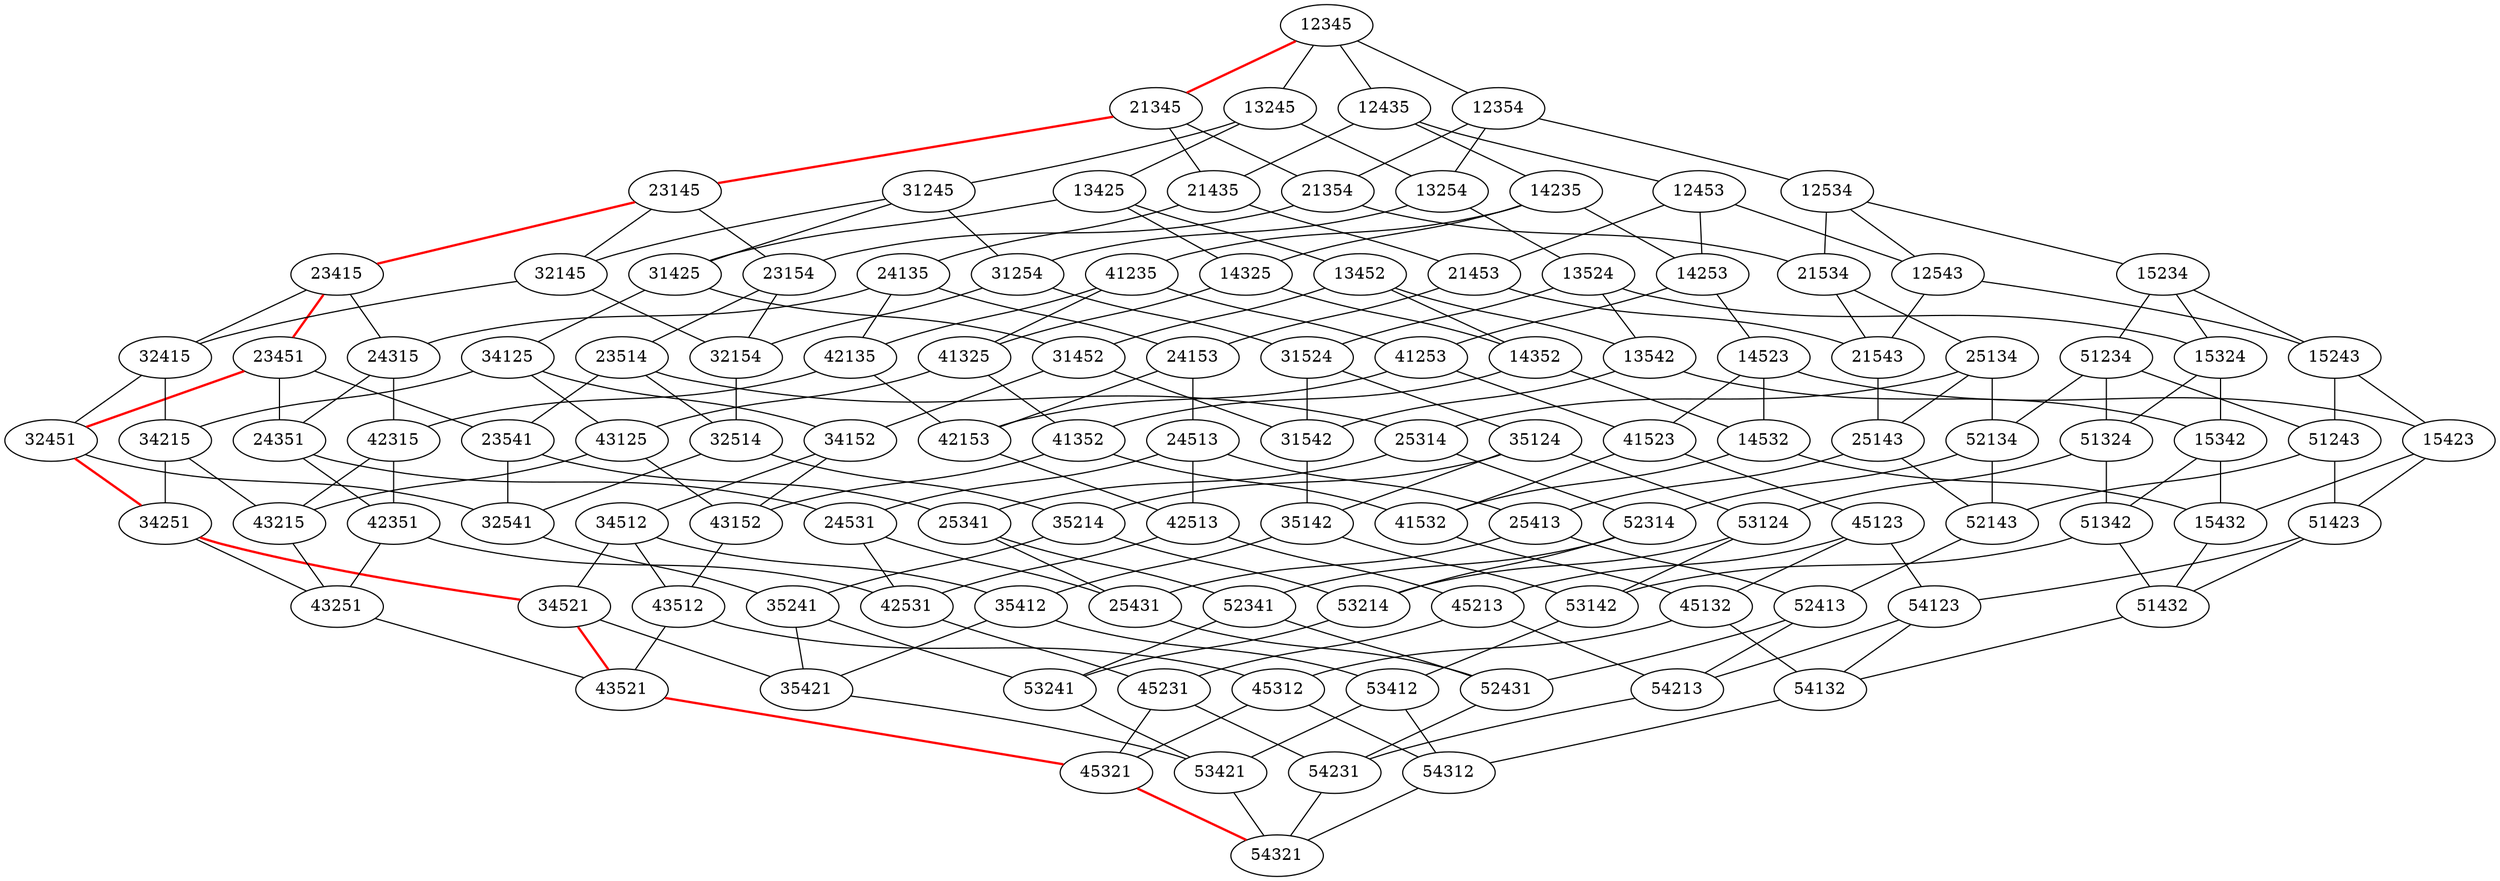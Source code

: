 strict graph A { 
overlap="compress"
size="30,30"
"12345"--"21345"[color="red" style="bold" len="4.6"]
"21345"--"23145"[color="red" style="bold" len="4.6"]
"23145"--"23415"[color="red" style="bold" len="4.6"]
"23415"--"23451"[color="red" style="bold" len="4.6"]
"23451"--"32451"[color="red" style="bold" len="4.6"]
"32451"--"34251"[color="red" style="bold" len="4.6"]
"34251"--"34521"[color="red" style="bold" len="4.6"]
"34521"--"43521"[color="red" style="bold" len="4.6"]
"43521"--"45321"[color="red" style="bold" len="4.6"]
"45321"--"54321"[color="red" style="bold" len="4.6"]
"12345" -- "21345"[len="4.6"]
"12345" -- "13245"[len="4.6"]
"12345" -- "12435"[len="4.6"]
"12345" -- "12354"[len="4.6"]
"12354" -- "21354"[len="4.6"]
"12354" -- "13254"[len="4.6"]
"12354" -- "12534"[len="4.6"]
"12354" -- "12345"[len="4.6"]
"12435" -- "21435"[len="4.6"]
"12435" -- "14235"[len="4.6"]
"12435" -- "12345"[len="4.6"]
"12435" -- "12453"[len="4.6"]
"12453" -- "21453"[len="4.6"]
"12453" -- "14253"[len="4.6"]
"12453" -- "12543"[len="4.6"]
"12453" -- "12435"[len="4.6"]
"12534" -- "21534"[len="4.6"]
"12534" -- "15234"[len="4.6"]
"12534" -- "12354"[len="4.6"]
"12534" -- "12543"[len="4.6"]
"12543" -- "21543"[len="4.6"]
"12543" -- "15243"[len="4.6"]
"12543" -- "12453"[len="4.6"]
"12543" -- "12534"[len="4.6"]
"13245" -- "31245"[len="4.6"]
"13245" -- "12345"[len="4.6"]
"13245" -- "13425"[len="4.6"]
"13245" -- "13254"[len="4.6"]
"13254" -- "31254"[len="4.6"]
"13254" -- "12354"[len="4.6"]
"13254" -- "13524"[len="4.6"]
"13254" -- "13245"[len="4.6"]
"13425" -- "31425"[len="4.6"]
"13425" -- "14325"[len="4.6"]
"13425" -- "13245"[len="4.6"]
"13425" -- "13452"[len="4.6"]
"13452" -- "31452"[len="4.6"]
"13452" -- "14352"[len="4.6"]
"13452" -- "13542"[len="4.6"]
"13452" -- "13425"[len="4.6"]
"13524" -- "31524"[len="4.6"]
"13524" -- "15324"[len="4.6"]
"13524" -- "13254"[len="4.6"]
"13524" -- "13542"[len="4.6"]
"13542" -- "31542"[len="4.6"]
"13542" -- "15342"[len="4.6"]
"13542" -- "13452"[len="4.6"]
"13542" -- "13524"[len="4.6"]
"14235" -- "41235"[len="4.6"]
"14235" -- "12435"[len="4.6"]
"14235" -- "14325"[len="4.6"]
"14235" -- "14253"[len="4.6"]
"14253" -- "41253"[len="4.6"]
"14253" -- "12453"[len="4.6"]
"14253" -- "14523"[len="4.6"]
"14253" -- "14235"[len="4.6"]
"14325" -- "41325"[len="4.6"]
"14325" -- "13425"[len="4.6"]
"14325" -- "14235"[len="4.6"]
"14325" -- "14352"[len="4.6"]
"14352" -- "41352"[len="4.6"]
"14352" -- "13452"[len="4.6"]
"14352" -- "14532"[len="4.6"]
"14352" -- "14325"[len="4.6"]
"14523" -- "41523"[len="4.6"]
"14523" -- "15423"[len="4.6"]
"14523" -- "14253"[len="4.6"]
"14523" -- "14532"[len="4.6"]
"14532" -- "41532"[len="4.6"]
"14532" -- "15432"[len="4.6"]
"14532" -- "14352"[len="4.6"]
"14532" -- "14523"[len="4.6"]
"15234" -- "51234"[len="4.6"]
"15234" -- "12534"[len="4.6"]
"15234" -- "15324"[len="4.6"]
"15234" -- "15243"[len="4.6"]
"15243" -- "51243"[len="4.6"]
"15243" -- "12543"[len="4.6"]
"15243" -- "15423"[len="4.6"]
"15243" -- "15234"[len="4.6"]
"15324" -- "51324"[len="4.6"]
"15324" -- "13524"[len="4.6"]
"15324" -- "15234"[len="4.6"]
"15324" -- "15342"[len="4.6"]
"15342" -- "51342"[len="4.6"]
"15342" -- "13542"[len="4.6"]
"15342" -- "15432"[len="4.6"]
"15342" -- "15324"[len="4.6"]
"15423" -- "51423"[len="4.6"]
"15423" -- "14523"[len="4.6"]
"15423" -- "15243"[len="4.6"]
"15423" -- "15432"[len="4.6"]
"15432" -- "51432"[len="4.6"]
"15432" -- "14532"[len="4.6"]
"15432" -- "15342"[len="4.6"]
"15432" -- "15423"[len="4.6"]
"21345" -- "12345"[len="4.6"]
"21345" -- "23145"[len="4.6"]
"21345" -- "21435"[len="4.6"]
"21345" -- "21354"[len="4.6"]
"21354" -- "12354"[len="4.6"]
"21354" -- "23154"[len="4.6"]
"21354" -- "21534"[len="4.6"]
"21354" -- "21345"[len="4.6"]
"21435" -- "12435"[len="4.6"]
"21435" -- "24135"[len="4.6"]
"21435" -- "21345"[len="4.6"]
"21435" -- "21453"[len="4.6"]
"21453" -- "12453"[len="4.6"]
"21453" -- "24153"[len="4.6"]
"21453" -- "21543"[len="4.6"]
"21453" -- "21435"[len="4.6"]
"21534" -- "12534"[len="4.6"]
"21534" -- "25134"[len="4.6"]
"21534" -- "21354"[len="4.6"]
"21534" -- "21543"[len="4.6"]
"21543" -- "12543"[len="4.6"]
"21543" -- "25143"[len="4.6"]
"21543" -- "21453"[len="4.6"]
"21543" -- "21534"[len="4.6"]
"23145" -- "32145"[len="4.6"]
"23145" -- "21345"[len="4.6"]
"23145" -- "23415"[len="4.6"]
"23145" -- "23154"[len="4.6"]
"23154" -- "32154"[len="4.6"]
"23154" -- "21354"[len="4.6"]
"23154" -- "23514"[len="4.6"]
"23154" -- "23145"[len="4.6"]
"23415" -- "32415"[len="4.6"]
"23415" -- "24315"[len="4.6"]
"23415" -- "23145"[len="4.6"]
"23415" -- "23451"[len="4.6"]
"23451" -- "32451"[len="4.6"]
"23451" -- "24351"[len="4.6"]
"23451" -- "23541"[len="4.6"]
"23451" -- "23415"[len="4.6"]
"23514" -- "32514"[len="4.6"]
"23514" -- "25314"[len="4.6"]
"23514" -- "23154"[len="4.6"]
"23514" -- "23541"[len="4.6"]
"23541" -- "32541"[len="4.6"]
"23541" -- "25341"[len="4.6"]
"23541" -- "23451"[len="4.6"]
"23541" -- "23514"[len="4.6"]
"24135" -- "42135"[len="4.6"]
"24135" -- "21435"[len="4.6"]
"24135" -- "24315"[len="4.6"]
"24135" -- "24153"[len="4.6"]
"24153" -- "42153"[len="4.6"]
"24153" -- "21453"[len="4.6"]
"24153" -- "24513"[len="4.6"]
"24153" -- "24135"[len="4.6"]
"24315" -- "42315"[len="4.6"]
"24315" -- "23415"[len="4.6"]
"24315" -- "24135"[len="4.6"]
"24315" -- "24351"[len="4.6"]
"24351" -- "42351"[len="4.6"]
"24351" -- "23451"[len="4.6"]
"24351" -- "24531"[len="4.6"]
"24351" -- "24315"[len="4.6"]
"24513" -- "42513"[len="4.6"]
"24513" -- "25413"[len="4.6"]
"24513" -- "24153"[len="4.6"]
"24513" -- "24531"[len="4.6"]
"24531" -- "42531"[len="4.6"]
"24531" -- "25431"[len="4.6"]
"24531" -- "24351"[len="4.6"]
"24531" -- "24513"[len="4.6"]
"25134" -- "52134"[len="4.6"]
"25134" -- "21534"[len="4.6"]
"25134" -- "25314"[len="4.6"]
"25134" -- "25143"[len="4.6"]
"25143" -- "52143"[len="4.6"]
"25143" -- "21543"[len="4.6"]
"25143" -- "25413"[len="4.6"]
"25143" -- "25134"[len="4.6"]
"25314" -- "52314"[len="4.6"]
"25314" -- "23514"[len="4.6"]
"25314" -- "25134"[len="4.6"]
"25314" -- "25341"[len="4.6"]
"25341" -- "52341"[len="4.6"]
"25341" -- "23541"[len="4.6"]
"25341" -- "25431"[len="4.6"]
"25341" -- "25314"[len="4.6"]
"25413" -- "52413"[len="4.6"]
"25413" -- "24513"[len="4.6"]
"25413" -- "25143"[len="4.6"]
"25413" -- "25431"[len="4.6"]
"25431" -- "52431"[len="4.6"]
"25431" -- "24531"[len="4.6"]
"25431" -- "25341"[len="4.6"]
"25431" -- "25413"[len="4.6"]
"31245" -- "13245"[len="4.6"]
"31245" -- "32145"[len="4.6"]
"31245" -- "31425"[len="4.6"]
"31245" -- "31254"[len="4.6"]
"31254" -- "13254"[len="4.6"]
"31254" -- "32154"[len="4.6"]
"31254" -- "31524"[len="4.6"]
"31254" -- "31245"[len="4.6"]
"31425" -- "13425"[len="4.6"]
"31425" -- "34125"[len="4.6"]
"31425" -- "31245"[len="4.6"]
"31425" -- "31452"[len="4.6"]
"31452" -- "13452"[len="4.6"]
"31452" -- "34152"[len="4.6"]
"31452" -- "31542"[len="4.6"]
"31452" -- "31425"[len="4.6"]
"31524" -- "13524"[len="4.6"]
"31524" -- "35124"[len="4.6"]
"31524" -- "31254"[len="4.6"]
"31524" -- "31542"[len="4.6"]
"31542" -- "13542"[len="4.6"]
"31542" -- "35142"[len="4.6"]
"31542" -- "31452"[len="4.6"]
"31542" -- "31524"[len="4.6"]
"32145" -- "23145"[len="4.6"]
"32145" -- "31245"[len="4.6"]
"32145" -- "32415"[len="4.6"]
"32145" -- "32154"[len="4.6"]
"32154" -- "23154"[len="4.6"]
"32154" -- "31254"[len="4.6"]
"32154" -- "32514"[len="4.6"]
"32154" -- "32145"[len="4.6"]
"32415" -- "23415"[len="4.6"]
"32415" -- "34215"[len="4.6"]
"32415" -- "32145"[len="4.6"]
"32415" -- "32451"[len="4.6"]
"32451" -- "23451"[len="4.6"]
"32451" -- "34251"[len="4.6"]
"32451" -- "32541"[len="4.6"]
"32451" -- "32415"[len="4.6"]
"32514" -- "23514"[len="4.6"]
"32514" -- "35214"[len="4.6"]
"32514" -- "32154"[len="4.6"]
"32514" -- "32541"[len="4.6"]
"32541" -- "23541"[len="4.6"]
"32541" -- "35241"[len="4.6"]
"32541" -- "32451"[len="4.6"]
"32541" -- "32514"[len="4.6"]
"34125" -- "43125"[len="4.6"]
"34125" -- "31425"[len="4.6"]
"34125" -- "34215"[len="4.6"]
"34125" -- "34152"[len="4.6"]
"34152" -- "43152"[len="4.6"]
"34152" -- "31452"[len="4.6"]
"34152" -- "34512"[len="4.6"]
"34152" -- "34125"[len="4.6"]
"34215" -- "43215"[len="4.6"]
"34215" -- "32415"[len="4.6"]
"34215" -- "34125"[len="4.6"]
"34215" -- "34251"[len="4.6"]
"34251" -- "43251"[len="4.6"]
"34251" -- "32451"[len="4.6"]
"34251" -- "34521"[len="4.6"]
"34251" -- "34215"[len="4.6"]
"34512" -- "43512"[len="4.6"]
"34512" -- "35412"[len="4.6"]
"34512" -- "34152"[len="4.6"]
"34512" -- "34521"[len="4.6"]
"34521" -- "43521"[len="4.6"]
"34521" -- "35421"[len="4.6"]
"34521" -- "34251"[len="4.6"]
"34521" -- "34512"[len="4.6"]
"35124" -- "53124"[len="4.6"]
"35124" -- "31524"[len="4.6"]
"35124" -- "35214"[len="4.6"]
"35124" -- "35142"[len="4.6"]
"35142" -- "53142"[len="4.6"]
"35142" -- "31542"[len="4.6"]
"35142" -- "35412"[len="4.6"]
"35142" -- "35124"[len="4.6"]
"35214" -- "53214"[len="4.6"]
"35214" -- "32514"[len="4.6"]
"35214" -- "35124"[len="4.6"]
"35214" -- "35241"[len="4.6"]
"35241" -- "53241"[len="4.6"]
"35241" -- "32541"[len="4.6"]
"35241" -- "35421"[len="4.6"]
"35241" -- "35214"[len="4.6"]
"35412" -- "53412"[len="4.6"]
"35412" -- "34512"[len="4.6"]
"35412" -- "35142"[len="4.6"]
"35412" -- "35421"[len="4.6"]
"35421" -- "53421"[len="4.6"]
"35421" -- "34521"[len="4.6"]
"35421" -- "35241"[len="4.6"]
"35421" -- "35412"[len="4.6"]
"41235" -- "14235"[len="4.6"]
"41235" -- "42135"[len="4.6"]
"41235" -- "41325"[len="4.6"]
"41235" -- "41253"[len="4.6"]
"41253" -- "14253"[len="4.6"]
"41253" -- "42153"[len="4.6"]
"41253" -- "41523"[len="4.6"]
"41253" -- "41235"[len="4.6"]
"41325" -- "14325"[len="4.6"]
"41325" -- "43125"[len="4.6"]
"41325" -- "41235"[len="4.6"]
"41325" -- "41352"[len="4.6"]
"41352" -- "14352"[len="4.6"]
"41352" -- "43152"[len="4.6"]
"41352" -- "41532"[len="4.6"]
"41352" -- "41325"[len="4.6"]
"41523" -- "14523"[len="4.6"]
"41523" -- "45123"[len="4.6"]
"41523" -- "41253"[len="4.6"]
"41523" -- "41532"[len="4.6"]
"41532" -- "14532"[len="4.6"]
"41532" -- "45132"[len="4.6"]
"41532" -- "41352"[len="4.6"]
"41532" -- "41523"[len="4.6"]
"42135" -- "24135"[len="4.6"]
"42135" -- "41235"[len="4.6"]
"42135" -- "42315"[len="4.6"]
"42135" -- "42153"[len="4.6"]
"42153" -- "24153"[len="4.6"]
"42153" -- "41253"[len="4.6"]
"42153" -- "42513"[len="4.6"]
"42153" -- "42135"[len="4.6"]
"42315" -- "24315"[len="4.6"]
"42315" -- "43215"[len="4.6"]
"42315" -- "42135"[len="4.6"]
"42315" -- "42351"[len="4.6"]
"42351" -- "24351"[len="4.6"]
"42351" -- "43251"[len="4.6"]
"42351" -- "42531"[len="4.6"]
"42351" -- "42315"[len="4.6"]
"42513" -- "24513"[len="4.6"]
"42513" -- "45213"[len="4.6"]
"42513" -- "42153"[len="4.6"]
"42513" -- "42531"[len="4.6"]
"42531" -- "24531"[len="4.6"]
"42531" -- "45231"[len="4.6"]
"42531" -- "42351"[len="4.6"]
"42531" -- "42513"[len="4.6"]
"43125" -- "34125"[len="4.6"]
"43125" -- "41325"[len="4.6"]
"43125" -- "43215"[len="4.6"]
"43125" -- "43152"[len="4.6"]
"43152" -- "34152"[len="4.6"]
"43152" -- "41352"[len="4.6"]
"43152" -- "43512"[len="4.6"]
"43152" -- "43125"[len="4.6"]
"43215" -- "34215"[len="4.6"]
"43215" -- "42315"[len="4.6"]
"43215" -- "43125"[len="4.6"]
"43215" -- "43251"[len="4.6"]
"43251" -- "34251"[len="4.6"]
"43251" -- "42351"[len="4.6"]
"43251" -- "43521"[len="4.6"]
"43251" -- "43215"[len="4.6"]
"43512" -- "34512"[len="4.6"]
"43512" -- "45312"[len="4.6"]
"43512" -- "43152"[len="4.6"]
"43512" -- "43521"[len="4.6"]
"43521" -- "34521"[len="4.6"]
"43521" -- "45321"[len="4.6"]
"43521" -- "43251"[len="4.6"]
"43521" -- "43512"[len="4.6"]
"45123" -- "54123"[len="4.6"]
"45123" -- "41523"[len="4.6"]
"45123" -- "45213"[len="4.6"]
"45123" -- "45132"[len="4.6"]
"45132" -- "54132"[len="4.6"]
"45132" -- "41532"[len="4.6"]
"45132" -- "45312"[len="4.6"]
"45132" -- "45123"[len="4.6"]
"45213" -- "54213"[len="4.6"]
"45213" -- "42513"[len="4.6"]
"45213" -- "45123"[len="4.6"]
"45213" -- "45231"[len="4.6"]
"45231" -- "54231"[len="4.6"]
"45231" -- "42531"[len="4.6"]
"45231" -- "45321"[len="4.6"]
"45231" -- "45213"[len="4.6"]
"45312" -- "54312"[len="4.6"]
"45312" -- "43512"[len="4.6"]
"45312" -- "45132"[len="4.6"]
"45312" -- "45321"[len="4.6"]
"45321" -- "54321"[len="4.6"]
"45321" -- "43521"[len="4.6"]
"45321" -- "45231"[len="4.6"]
"45321" -- "45312"[len="4.6"]
"51234" -- "15234"[len="4.6"]
"51234" -- "52134"[len="4.6"]
"51234" -- "51324"[len="4.6"]
"51234" -- "51243"[len="4.6"]
"51243" -- "15243"[len="4.6"]
"51243" -- "52143"[len="4.6"]
"51243" -- "51423"[len="4.6"]
"51243" -- "51234"[len="4.6"]
"51324" -- "15324"[len="4.6"]
"51324" -- "53124"[len="4.6"]
"51324" -- "51234"[len="4.6"]
"51324" -- "51342"[len="4.6"]
"51342" -- "15342"[len="4.6"]
"51342" -- "53142"[len="4.6"]
"51342" -- "51432"[len="4.6"]
"51342" -- "51324"[len="4.6"]
"51423" -- "15423"[len="4.6"]
"51423" -- "54123"[len="4.6"]
"51423" -- "51243"[len="4.6"]
"51423" -- "51432"[len="4.6"]
"51432" -- "15432"[len="4.6"]
"51432" -- "54132"[len="4.6"]
"51432" -- "51342"[len="4.6"]
"51432" -- "51423"[len="4.6"]
"52134" -- "25134"[len="4.6"]
"52134" -- "51234"[len="4.6"]
"52134" -- "52314"[len="4.6"]
"52134" -- "52143"[len="4.6"]
"52143" -- "25143"[len="4.6"]
"52143" -- "51243"[len="4.6"]
"52143" -- "52413"[len="4.6"]
"52143" -- "52134"[len="4.6"]
"52314" -- "25314"[len="4.6"]
"52314" -- "53214"[len="4.6"]
"52314" -- "52134"[len="4.6"]
"52314" -- "52341"[len="4.6"]
"52341" -- "25341"[len="4.6"]
"52341" -- "53241"[len="4.6"]
"52341" -- "52431"[len="4.6"]
"52341" -- "52314"[len="4.6"]
"52413" -- "25413"[len="4.6"]
"52413" -- "54213"[len="4.6"]
"52413" -- "52143"[len="4.6"]
"52413" -- "52431"[len="4.6"]
"52431" -- "25431"[len="4.6"]
"52431" -- "54231"[len="4.6"]
"52431" -- "52341"[len="4.6"]
"52431" -- "52413"[len="4.6"]
"53124" -- "35124"[len="4.6"]
"53124" -- "51324"[len="4.6"]
"53124" -- "53214"[len="4.6"]
"53124" -- "53142"[len="4.6"]
"53142" -- "35142"[len="4.6"]
"53142" -- "51342"[len="4.6"]
"53142" -- "53412"[len="4.6"]
"53142" -- "53124"[len="4.6"]
"53214" -- "35214"[len="4.6"]
"53214" -- "52314"[len="4.6"]
"53214" -- "53124"[len="4.6"]
"53214" -- "53241"[len="4.6"]
"53241" -- "35241"[len="4.6"]
"53241" -- "52341"[len="4.6"]
"53241" -- "53421"[len="4.6"]
"53241" -- "53214"[len="4.6"]
"53412" -- "35412"[len="4.6"]
"53412" -- "54312"[len="4.6"]
"53412" -- "53142"[len="4.6"]
"53412" -- "53421"[len="4.6"]
"53421" -- "35421"[len="4.6"]
"53421" -- "54321"[len="4.6"]
"53421" -- "53241"[len="4.6"]
"53421" -- "53412"[len="4.6"]
"54123" -- "45123"[len="4.6"]
"54123" -- "51423"[len="4.6"]
"54123" -- "54213"[len="4.6"]
"54123" -- "54132"[len="4.6"]
"54132" -- "45132"[len="4.6"]
"54132" -- "51432"[len="4.6"]
"54132" -- "54312"[len="4.6"]
"54132" -- "54123"[len="4.6"]
"54213" -- "45213"[len="4.6"]
"54213" -- "52413"[len="4.6"]
"54213" -- "54123"[len="4.6"]
"54213" -- "54231"[len="4.6"]
"54231" -- "45231"[len="4.6"]
"54231" -- "52431"[len="4.6"]
"54231" -- "54321"[len="4.6"]
"54231" -- "54213"[len="4.6"]
"54312" -- "45312"[len="4.6"]
"54312" -- "53412"[len="4.6"]
"54312" -- "54132"[len="4.6"]
"54312" -- "54321"[len="4.6"]
"54321" -- "45321"[len="4.6"]
"54321" -- "53421"[len="4.6"]
"54321" -- "54231"[len="4.6"]
"54321" -- "54312"[len="4.6"]
}